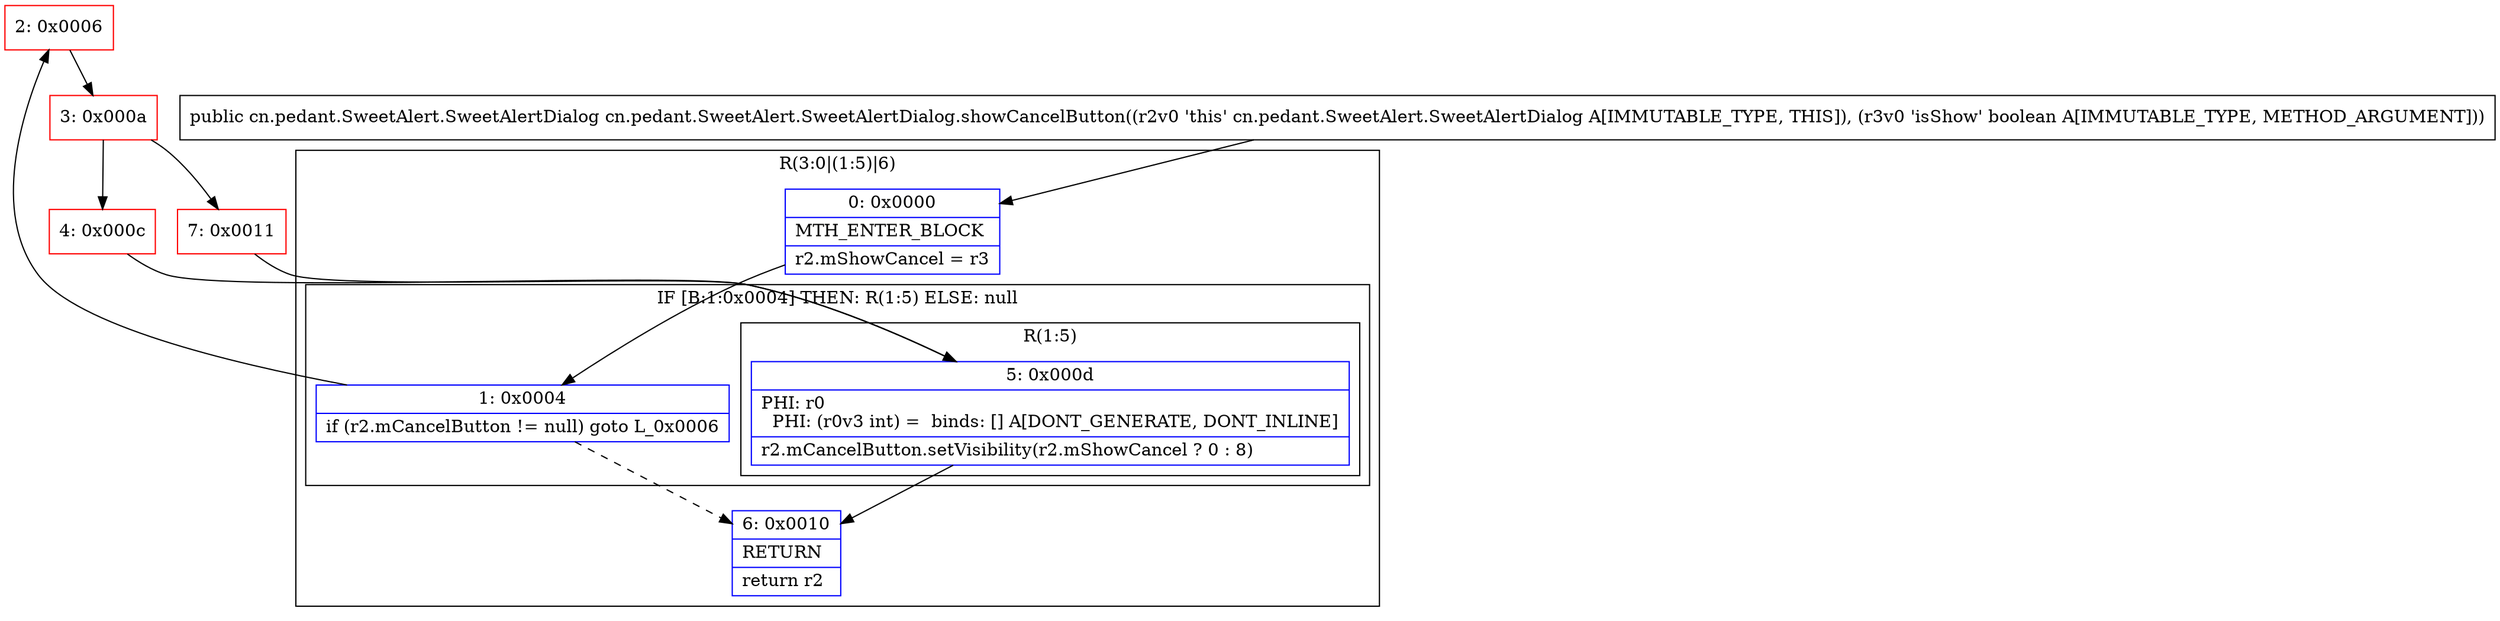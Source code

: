 digraph "CFG forcn.pedant.SweetAlert.SweetAlertDialog.showCancelButton(Z)Lcn\/pedant\/SweetAlert\/SweetAlertDialog;" {
subgraph cluster_Region_719354037 {
label = "R(3:0|(1:5)|6)";
node [shape=record,color=blue];
Node_0 [shape=record,label="{0\:\ 0x0000|MTH_ENTER_BLOCK\l|r2.mShowCancel = r3\l}"];
subgraph cluster_IfRegion_1039169142 {
label = "IF [B:1:0x0004] THEN: R(1:5) ELSE: null";
node [shape=record,color=blue];
Node_1 [shape=record,label="{1\:\ 0x0004|if (r2.mCancelButton != null) goto L_0x0006\l}"];
subgraph cluster_Region_1685406849 {
label = "R(1:5)";
node [shape=record,color=blue];
Node_5 [shape=record,label="{5\:\ 0x000d|PHI: r0 \l  PHI: (r0v3 int) =  binds: [] A[DONT_GENERATE, DONT_INLINE]\l|r2.mCancelButton.setVisibility(r2.mShowCancel ? 0 : 8)\l}"];
}
}
Node_6 [shape=record,label="{6\:\ 0x0010|RETURN\l|return r2\l}"];
}
Node_2 [shape=record,color=red,label="{2\:\ 0x0006}"];
Node_3 [shape=record,color=red,label="{3\:\ 0x000a}"];
Node_4 [shape=record,color=red,label="{4\:\ 0x000c}"];
Node_7 [shape=record,color=red,label="{7\:\ 0x0011}"];
MethodNode[shape=record,label="{public cn.pedant.SweetAlert.SweetAlertDialog cn.pedant.SweetAlert.SweetAlertDialog.showCancelButton((r2v0 'this' cn.pedant.SweetAlert.SweetAlertDialog A[IMMUTABLE_TYPE, THIS]), (r3v0 'isShow' boolean A[IMMUTABLE_TYPE, METHOD_ARGUMENT])) }"];
MethodNode -> Node_0;
Node_0 -> Node_1;
Node_1 -> Node_2;
Node_1 -> Node_6[style=dashed];
Node_5 -> Node_6;
Node_2 -> Node_3;
Node_3 -> Node_4;
Node_3 -> Node_7;
Node_4 -> Node_5;
Node_7 -> Node_5;
}

